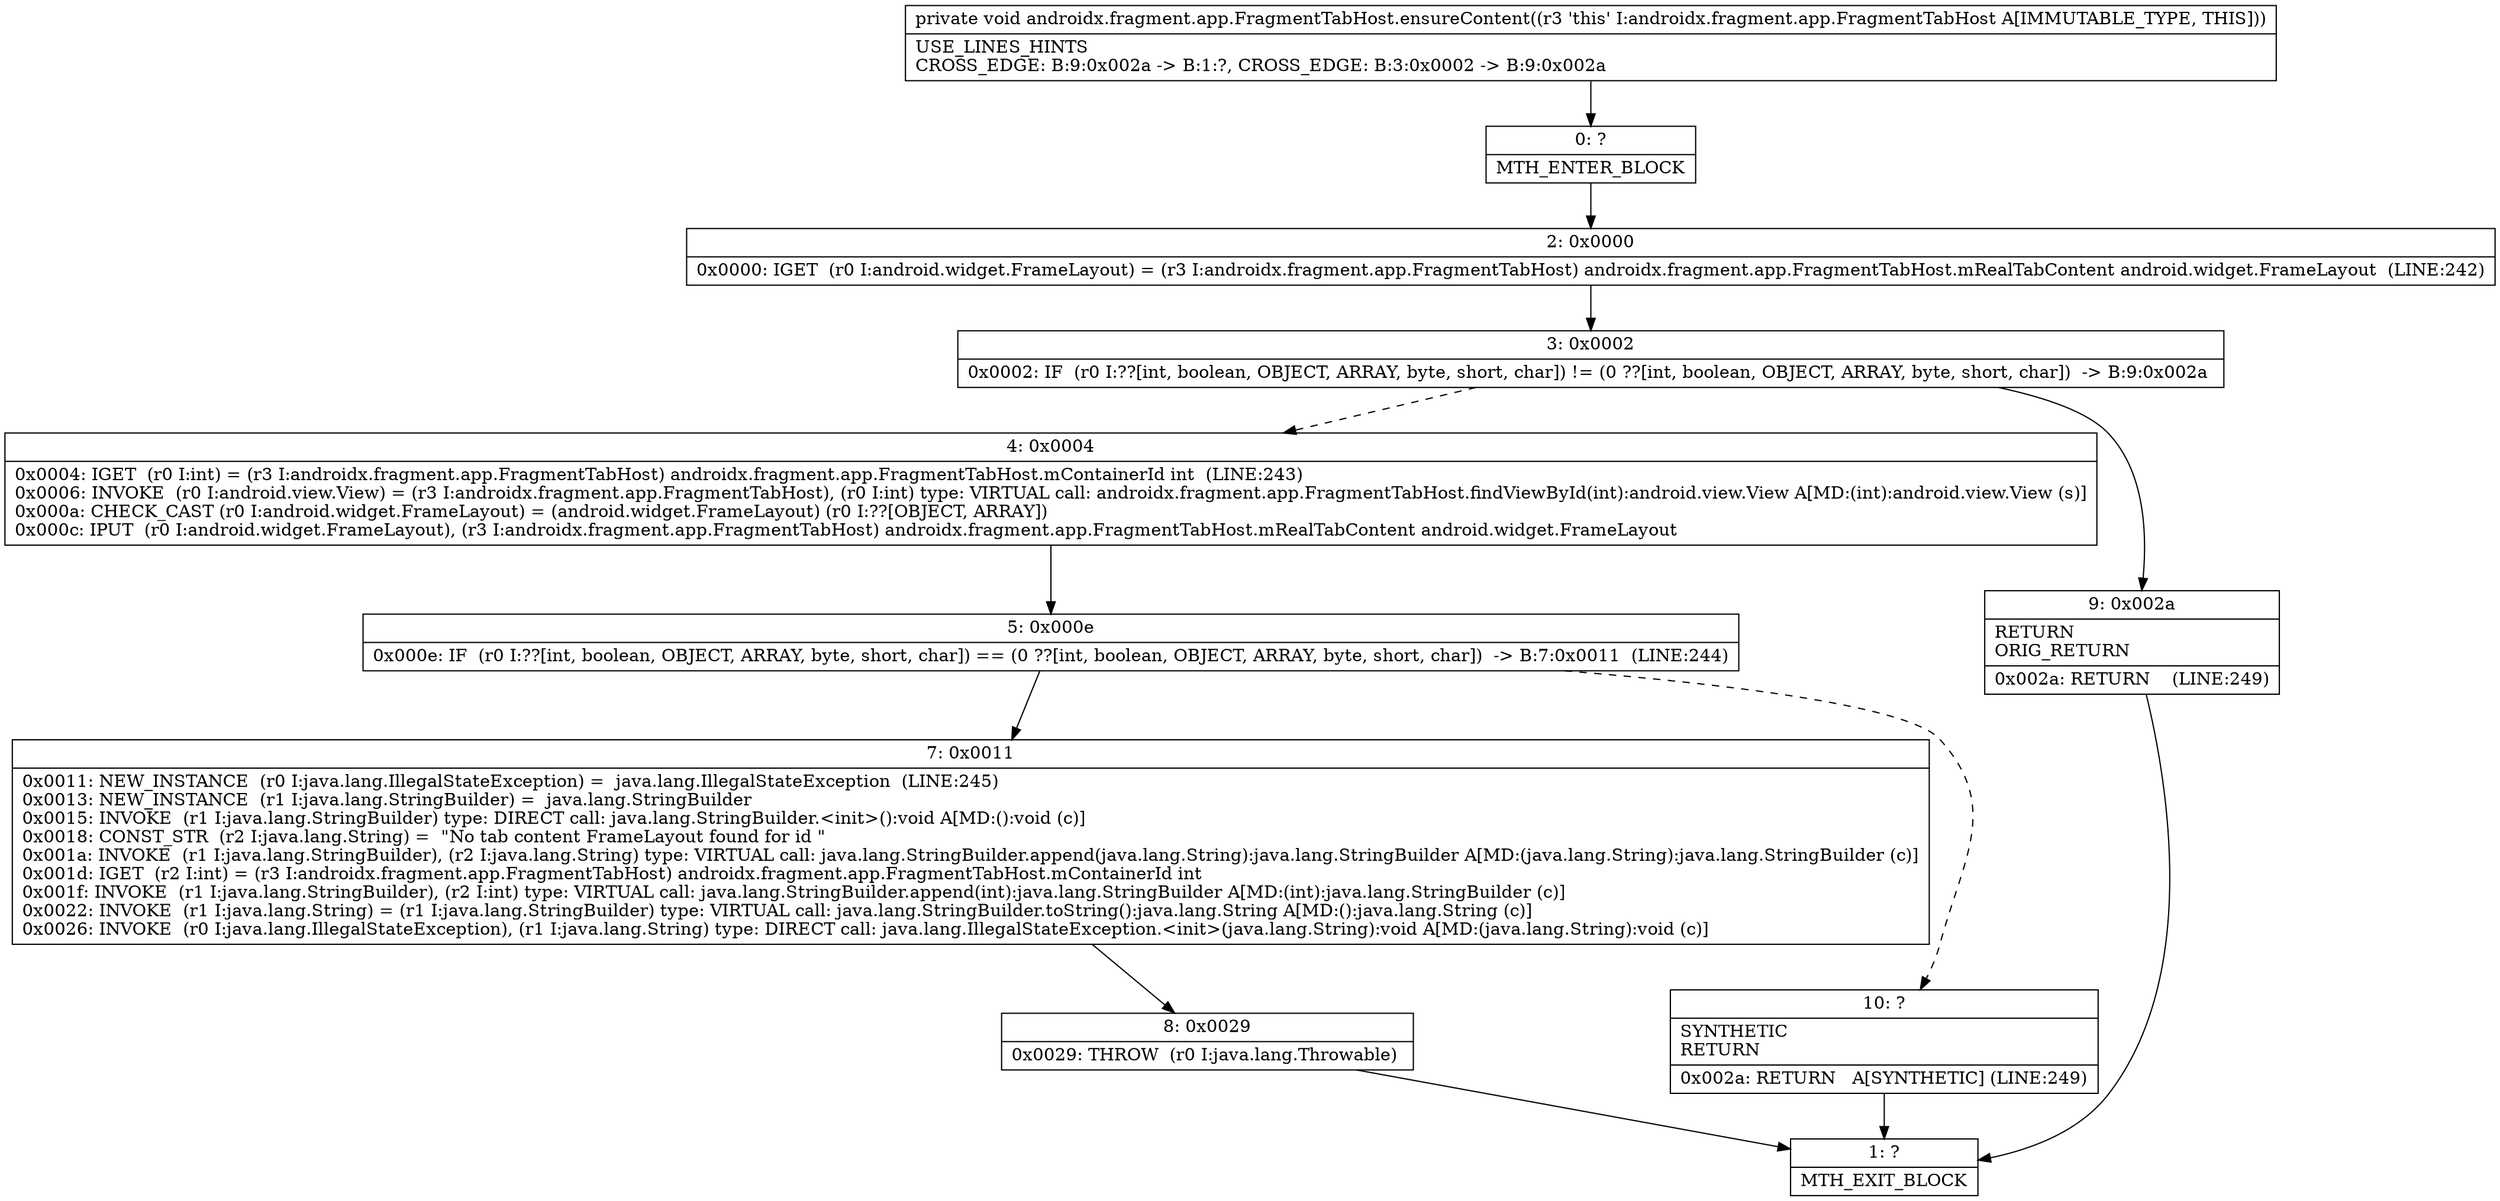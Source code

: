 digraph "CFG forandroidx.fragment.app.FragmentTabHost.ensureContent()V" {
Node_0 [shape=record,label="{0\:\ ?|MTH_ENTER_BLOCK\l}"];
Node_2 [shape=record,label="{2\:\ 0x0000|0x0000: IGET  (r0 I:android.widget.FrameLayout) = (r3 I:androidx.fragment.app.FragmentTabHost) androidx.fragment.app.FragmentTabHost.mRealTabContent android.widget.FrameLayout  (LINE:242)\l}"];
Node_3 [shape=record,label="{3\:\ 0x0002|0x0002: IF  (r0 I:??[int, boolean, OBJECT, ARRAY, byte, short, char]) != (0 ??[int, boolean, OBJECT, ARRAY, byte, short, char])  \-\> B:9:0x002a \l}"];
Node_4 [shape=record,label="{4\:\ 0x0004|0x0004: IGET  (r0 I:int) = (r3 I:androidx.fragment.app.FragmentTabHost) androidx.fragment.app.FragmentTabHost.mContainerId int  (LINE:243)\l0x0006: INVOKE  (r0 I:android.view.View) = (r3 I:androidx.fragment.app.FragmentTabHost), (r0 I:int) type: VIRTUAL call: androidx.fragment.app.FragmentTabHost.findViewById(int):android.view.View A[MD:(int):android.view.View (s)]\l0x000a: CHECK_CAST (r0 I:android.widget.FrameLayout) = (android.widget.FrameLayout) (r0 I:??[OBJECT, ARRAY]) \l0x000c: IPUT  (r0 I:android.widget.FrameLayout), (r3 I:androidx.fragment.app.FragmentTabHost) androidx.fragment.app.FragmentTabHost.mRealTabContent android.widget.FrameLayout \l}"];
Node_5 [shape=record,label="{5\:\ 0x000e|0x000e: IF  (r0 I:??[int, boolean, OBJECT, ARRAY, byte, short, char]) == (0 ??[int, boolean, OBJECT, ARRAY, byte, short, char])  \-\> B:7:0x0011  (LINE:244)\l}"];
Node_7 [shape=record,label="{7\:\ 0x0011|0x0011: NEW_INSTANCE  (r0 I:java.lang.IllegalStateException) =  java.lang.IllegalStateException  (LINE:245)\l0x0013: NEW_INSTANCE  (r1 I:java.lang.StringBuilder) =  java.lang.StringBuilder \l0x0015: INVOKE  (r1 I:java.lang.StringBuilder) type: DIRECT call: java.lang.StringBuilder.\<init\>():void A[MD:():void (c)]\l0x0018: CONST_STR  (r2 I:java.lang.String) =  \"No tab content FrameLayout found for id \" \l0x001a: INVOKE  (r1 I:java.lang.StringBuilder), (r2 I:java.lang.String) type: VIRTUAL call: java.lang.StringBuilder.append(java.lang.String):java.lang.StringBuilder A[MD:(java.lang.String):java.lang.StringBuilder (c)]\l0x001d: IGET  (r2 I:int) = (r3 I:androidx.fragment.app.FragmentTabHost) androidx.fragment.app.FragmentTabHost.mContainerId int \l0x001f: INVOKE  (r1 I:java.lang.StringBuilder), (r2 I:int) type: VIRTUAL call: java.lang.StringBuilder.append(int):java.lang.StringBuilder A[MD:(int):java.lang.StringBuilder (c)]\l0x0022: INVOKE  (r1 I:java.lang.String) = (r1 I:java.lang.StringBuilder) type: VIRTUAL call: java.lang.StringBuilder.toString():java.lang.String A[MD:():java.lang.String (c)]\l0x0026: INVOKE  (r0 I:java.lang.IllegalStateException), (r1 I:java.lang.String) type: DIRECT call: java.lang.IllegalStateException.\<init\>(java.lang.String):void A[MD:(java.lang.String):void (c)]\l}"];
Node_8 [shape=record,label="{8\:\ 0x0029|0x0029: THROW  (r0 I:java.lang.Throwable) \l}"];
Node_1 [shape=record,label="{1\:\ ?|MTH_EXIT_BLOCK\l}"];
Node_10 [shape=record,label="{10\:\ ?|SYNTHETIC\lRETURN\l|0x002a: RETURN   A[SYNTHETIC] (LINE:249)\l}"];
Node_9 [shape=record,label="{9\:\ 0x002a|RETURN\lORIG_RETURN\l|0x002a: RETURN    (LINE:249)\l}"];
MethodNode[shape=record,label="{private void androidx.fragment.app.FragmentTabHost.ensureContent((r3 'this' I:androidx.fragment.app.FragmentTabHost A[IMMUTABLE_TYPE, THIS]))  | USE_LINES_HINTS\lCROSS_EDGE: B:9:0x002a \-\> B:1:?, CROSS_EDGE: B:3:0x0002 \-\> B:9:0x002a\l}"];
MethodNode -> Node_0;Node_0 -> Node_2;
Node_2 -> Node_3;
Node_3 -> Node_4[style=dashed];
Node_3 -> Node_9;
Node_4 -> Node_5;
Node_5 -> Node_7;
Node_5 -> Node_10[style=dashed];
Node_7 -> Node_8;
Node_8 -> Node_1;
Node_10 -> Node_1;
Node_9 -> Node_1;
}

